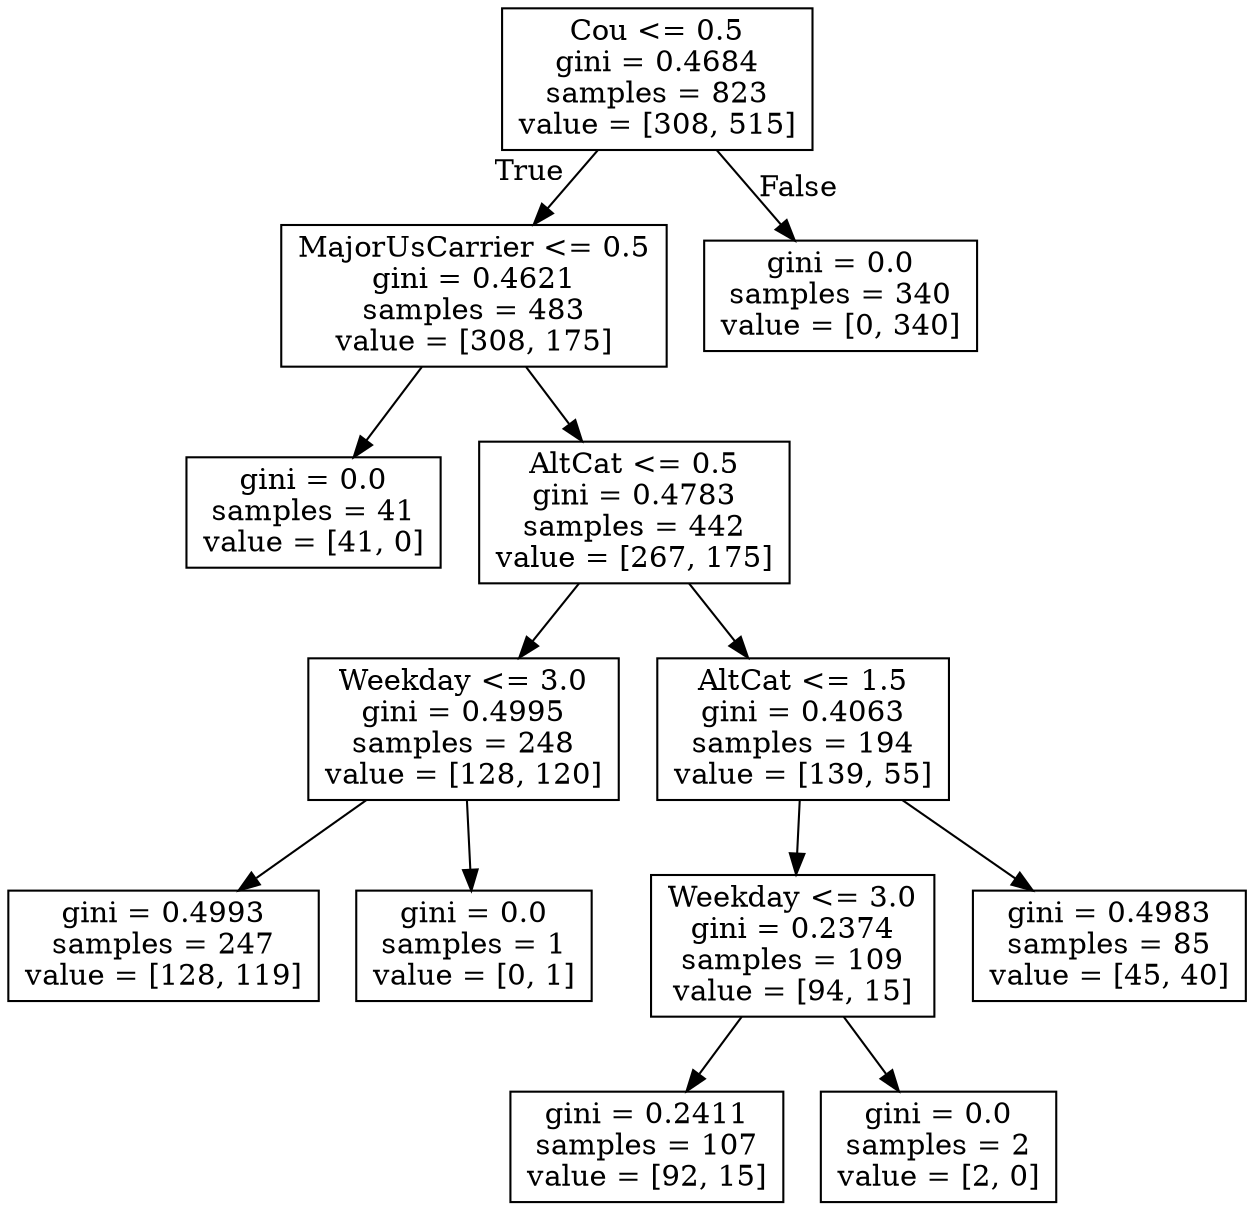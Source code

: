 digraph Tree {
node [shape=box] ;
0 [label="Cou <= 0.5\ngini = 0.4684\nsamples = 823\nvalue = [308, 515]"] ;
1 [label="MajorUsCarrier <= 0.5\ngini = 0.4621\nsamples = 483\nvalue = [308, 175]"] ;
0 -> 1 [labeldistance=2.5, labelangle=45, headlabel="True"] ;
2 [label="gini = 0.0\nsamples = 41\nvalue = [41, 0]"] ;
1 -> 2 ;
3 [label="AltCat <= 0.5\ngini = 0.4783\nsamples = 442\nvalue = [267, 175]"] ;
1 -> 3 ;
4 [label="Weekday <= 3.0\ngini = 0.4995\nsamples = 248\nvalue = [128, 120]"] ;
3 -> 4 ;
5 [label="gini = 0.4993\nsamples = 247\nvalue = [128, 119]"] ;
4 -> 5 ;
6 [label="gini = 0.0\nsamples = 1\nvalue = [0, 1]"] ;
4 -> 6 ;
7 [label="AltCat <= 1.5\ngini = 0.4063\nsamples = 194\nvalue = [139, 55]"] ;
3 -> 7 ;
8 [label="Weekday <= 3.0\ngini = 0.2374\nsamples = 109\nvalue = [94, 15]"] ;
7 -> 8 ;
9 [label="gini = 0.2411\nsamples = 107\nvalue = [92, 15]"] ;
8 -> 9 ;
10 [label="gini = 0.0\nsamples = 2\nvalue = [2, 0]"] ;
8 -> 10 ;
11 [label="gini = 0.4983\nsamples = 85\nvalue = [45, 40]"] ;
7 -> 11 ;
12 [label="gini = 0.0\nsamples = 340\nvalue = [0, 340]"] ;
0 -> 12 [labeldistance=2.5, labelangle=-45, headlabel="False"] ;
}